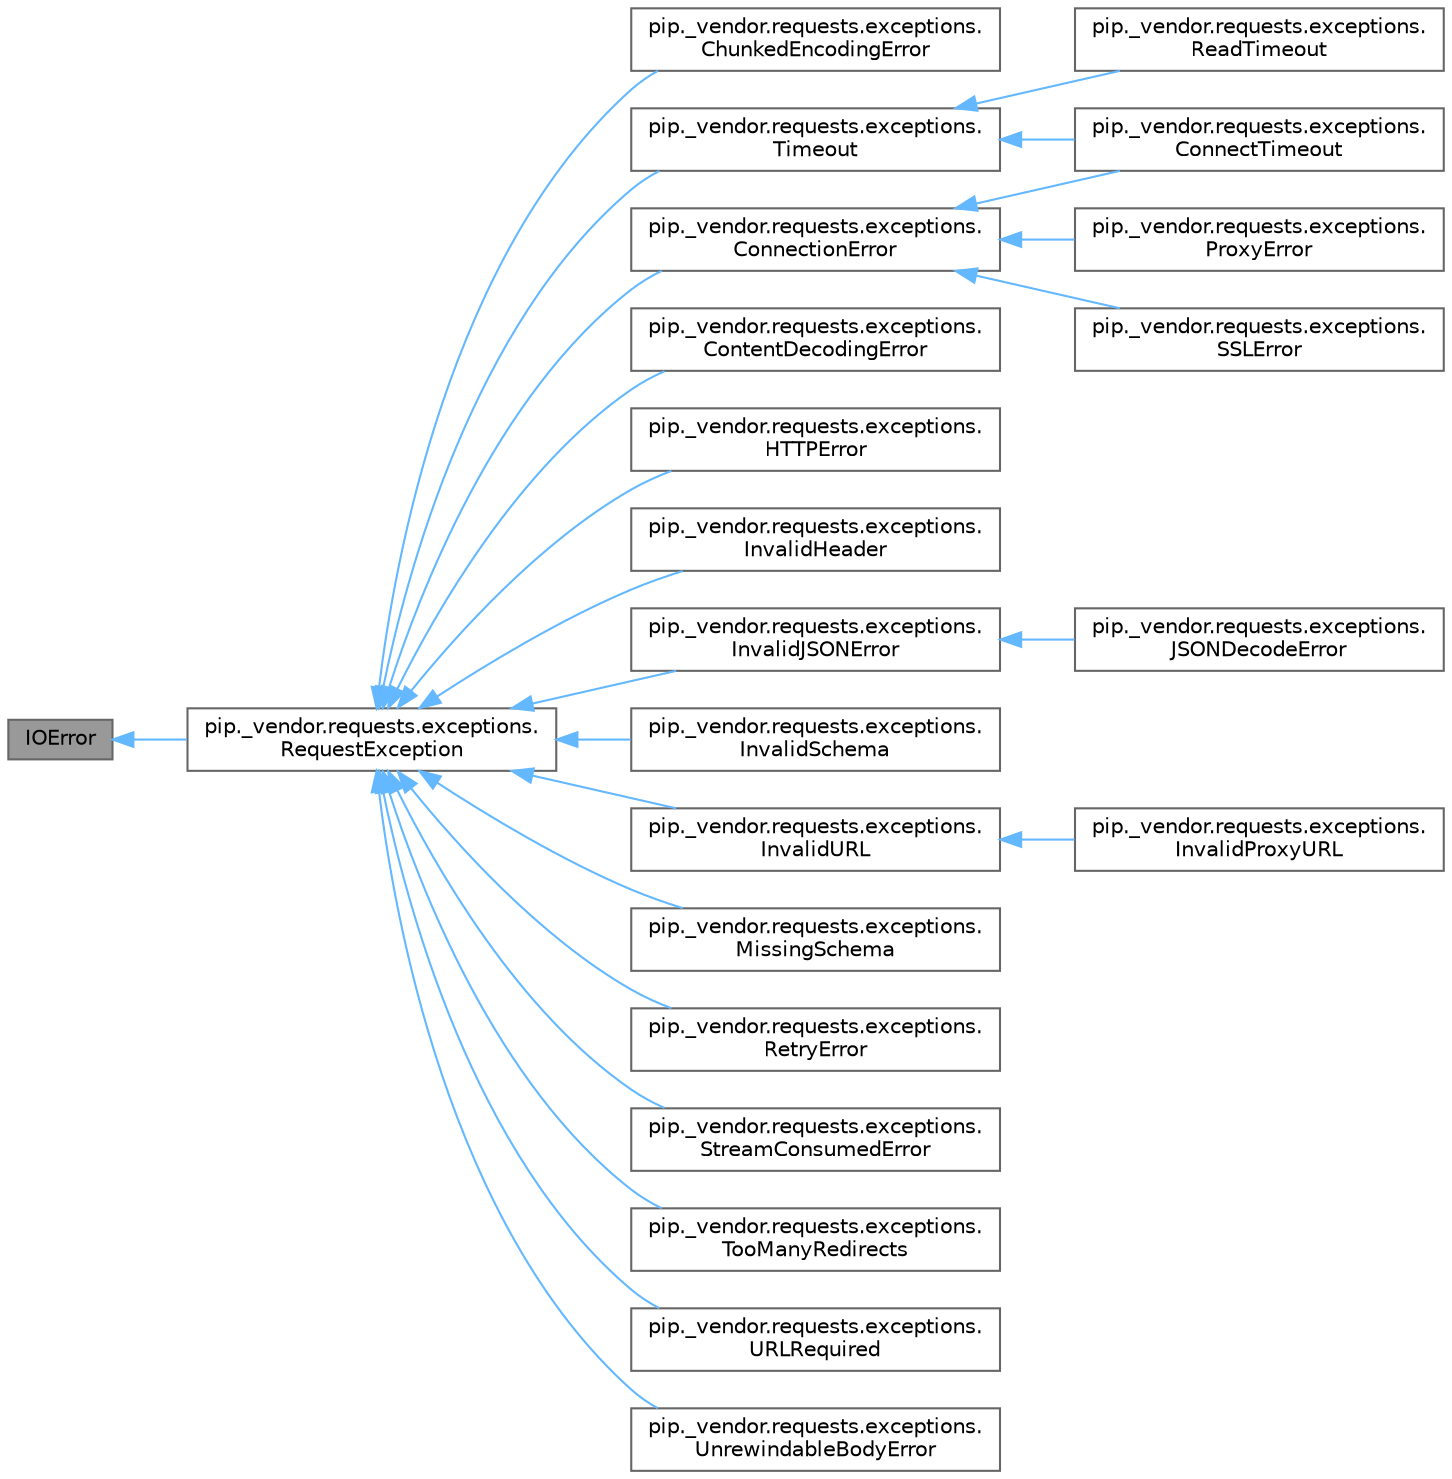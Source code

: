 digraph "IOError"
{
 // LATEX_PDF_SIZE
  bgcolor="transparent";
  edge [fontname=Helvetica,fontsize=10,labelfontname=Helvetica,labelfontsize=10];
  node [fontname=Helvetica,fontsize=10,shape=box,height=0.2,width=0.4];
  rankdir="LR";
  Node1 [id="Node000001",label="IOError",height=0.2,width=0.4,color="gray40", fillcolor="grey60", style="filled", fontcolor="black",tooltip=" "];
  Node1 -> Node2 [id="edge24_Node000001_Node000002",dir="back",color="steelblue1",style="solid",tooltip=" "];
  Node2 [id="Node000002",label="pip._vendor.requests.exceptions.\lRequestException",height=0.2,width=0.4,color="gray40", fillcolor="white", style="filled",URL="$d5/d87/classpip_1_1__vendor_1_1requests_1_1exceptions_1_1RequestException.html",tooltip=" "];
  Node2 -> Node3 [id="edge25_Node000002_Node000003",dir="back",color="steelblue1",style="solid",tooltip=" "];
  Node3 [id="Node000003",label="pip._vendor.requests.exceptions.\lChunkedEncodingError",height=0.2,width=0.4,color="gray40", fillcolor="white", style="filled",URL="$d9/d5f/classpip_1_1__vendor_1_1requests_1_1exceptions_1_1ChunkedEncodingError.html",tooltip=" "];
  Node2 -> Node4 [id="edge26_Node000002_Node000004",dir="back",color="steelblue1",style="solid",tooltip=" "];
  Node4 [id="Node000004",label="pip._vendor.requests.exceptions.\lConnectionError",height=0.2,width=0.4,color="gray40", fillcolor="white", style="filled",URL="$d3/d67/classpip_1_1__vendor_1_1requests_1_1exceptions_1_1ConnectionError.html",tooltip=" "];
  Node4 -> Node5 [id="edge27_Node000004_Node000005",dir="back",color="steelblue1",style="solid",tooltip=" "];
  Node5 [id="Node000005",label="pip._vendor.requests.exceptions.\lConnectTimeout",height=0.2,width=0.4,color="gray40", fillcolor="white", style="filled",URL="$db/dcb/classpip_1_1__vendor_1_1requests_1_1exceptions_1_1ConnectTimeout.html",tooltip=" "];
  Node4 -> Node6 [id="edge28_Node000004_Node000006",dir="back",color="steelblue1",style="solid",tooltip=" "];
  Node6 [id="Node000006",label="pip._vendor.requests.exceptions.\lProxyError",height=0.2,width=0.4,color="gray40", fillcolor="white", style="filled",URL="$d9/d06/classpip_1_1__vendor_1_1requests_1_1exceptions_1_1ProxyError.html",tooltip=" "];
  Node4 -> Node7 [id="edge29_Node000004_Node000007",dir="back",color="steelblue1",style="solid",tooltip=" "];
  Node7 [id="Node000007",label="pip._vendor.requests.exceptions.\lSSLError",height=0.2,width=0.4,color="gray40", fillcolor="white", style="filled",URL="$d6/df2/classpip_1_1__vendor_1_1requests_1_1exceptions_1_1SSLError.html",tooltip=" "];
  Node2 -> Node8 [id="edge30_Node000002_Node000008",dir="back",color="steelblue1",style="solid",tooltip=" "];
  Node8 [id="Node000008",label="pip._vendor.requests.exceptions.\lContentDecodingError",height=0.2,width=0.4,color="gray40", fillcolor="white", style="filled",URL="$d3/d9f/classpip_1_1__vendor_1_1requests_1_1exceptions_1_1ContentDecodingError.html",tooltip=" "];
  Node2 -> Node9 [id="edge31_Node000002_Node000009",dir="back",color="steelblue1",style="solid",tooltip=" "];
  Node9 [id="Node000009",label="pip._vendor.requests.exceptions.\lHTTPError",height=0.2,width=0.4,color="gray40", fillcolor="white", style="filled",URL="$d7/d43/classpip_1_1__vendor_1_1requests_1_1exceptions_1_1HTTPError.html",tooltip=" "];
  Node2 -> Node10 [id="edge32_Node000002_Node000010",dir="back",color="steelblue1",style="solid",tooltip=" "];
  Node10 [id="Node000010",label="pip._vendor.requests.exceptions.\lInvalidHeader",height=0.2,width=0.4,color="gray40", fillcolor="white", style="filled",URL="$d8/deb/classpip_1_1__vendor_1_1requests_1_1exceptions_1_1InvalidHeader.html",tooltip=" "];
  Node2 -> Node11 [id="edge33_Node000002_Node000011",dir="back",color="steelblue1",style="solid",tooltip=" "];
  Node11 [id="Node000011",label="pip._vendor.requests.exceptions.\lInvalidJSONError",height=0.2,width=0.4,color="gray40", fillcolor="white", style="filled",URL="$d9/d66/classpip_1_1__vendor_1_1requests_1_1exceptions_1_1InvalidJSONError.html",tooltip=" "];
  Node11 -> Node12 [id="edge34_Node000011_Node000012",dir="back",color="steelblue1",style="solid",tooltip=" "];
  Node12 [id="Node000012",label="pip._vendor.requests.exceptions.\lJSONDecodeError",height=0.2,width=0.4,color="gray40", fillcolor="white", style="filled",URL="$d8/d03/classpip_1_1__vendor_1_1requests_1_1exceptions_1_1JSONDecodeError.html",tooltip=" "];
  Node2 -> Node13 [id="edge35_Node000002_Node000013",dir="back",color="steelblue1",style="solid",tooltip=" "];
  Node13 [id="Node000013",label="pip._vendor.requests.exceptions.\lInvalidSchema",height=0.2,width=0.4,color="gray40", fillcolor="white", style="filled",URL="$d7/da2/classpip_1_1__vendor_1_1requests_1_1exceptions_1_1InvalidSchema.html",tooltip=" "];
  Node2 -> Node14 [id="edge36_Node000002_Node000014",dir="back",color="steelblue1",style="solid",tooltip=" "];
  Node14 [id="Node000014",label="pip._vendor.requests.exceptions.\lInvalidURL",height=0.2,width=0.4,color="gray40", fillcolor="white", style="filled",URL="$d5/dd4/classpip_1_1__vendor_1_1requests_1_1exceptions_1_1InvalidURL.html",tooltip=" "];
  Node14 -> Node15 [id="edge37_Node000014_Node000015",dir="back",color="steelblue1",style="solid",tooltip=" "];
  Node15 [id="Node000015",label="pip._vendor.requests.exceptions.\lInvalidProxyURL",height=0.2,width=0.4,color="gray40", fillcolor="white", style="filled",URL="$d1/d2d/classpip_1_1__vendor_1_1requests_1_1exceptions_1_1InvalidProxyURL.html",tooltip=" "];
  Node2 -> Node16 [id="edge38_Node000002_Node000016",dir="back",color="steelblue1",style="solid",tooltip=" "];
  Node16 [id="Node000016",label="pip._vendor.requests.exceptions.\lMissingSchema",height=0.2,width=0.4,color="gray40", fillcolor="white", style="filled",URL="$da/da0/classpip_1_1__vendor_1_1requests_1_1exceptions_1_1MissingSchema.html",tooltip=" "];
  Node2 -> Node17 [id="edge39_Node000002_Node000017",dir="back",color="steelblue1",style="solid",tooltip=" "];
  Node17 [id="Node000017",label="pip._vendor.requests.exceptions.\lRetryError",height=0.2,width=0.4,color="gray40", fillcolor="white", style="filled",URL="$d4/da4/classpip_1_1__vendor_1_1requests_1_1exceptions_1_1RetryError.html",tooltip=" "];
  Node2 -> Node18 [id="edge40_Node000002_Node000018",dir="back",color="steelblue1",style="solid",tooltip=" "];
  Node18 [id="Node000018",label="pip._vendor.requests.exceptions.\lStreamConsumedError",height=0.2,width=0.4,color="gray40", fillcolor="white", style="filled",URL="$d9/df9/classpip_1_1__vendor_1_1requests_1_1exceptions_1_1StreamConsumedError.html",tooltip=" "];
  Node2 -> Node19 [id="edge41_Node000002_Node000019",dir="back",color="steelblue1",style="solid",tooltip=" "];
  Node19 [id="Node000019",label="pip._vendor.requests.exceptions.\lTimeout",height=0.2,width=0.4,color="gray40", fillcolor="white", style="filled",URL="$d5/d8a/classpip_1_1__vendor_1_1requests_1_1exceptions_1_1Timeout.html",tooltip=" "];
  Node19 -> Node5 [id="edge42_Node000019_Node000005",dir="back",color="steelblue1",style="solid",tooltip=" "];
  Node19 -> Node20 [id="edge43_Node000019_Node000020",dir="back",color="steelblue1",style="solid",tooltip=" "];
  Node20 [id="Node000020",label="pip._vendor.requests.exceptions.\lReadTimeout",height=0.2,width=0.4,color="gray40", fillcolor="white", style="filled",URL="$da/d20/classpip_1_1__vendor_1_1requests_1_1exceptions_1_1ReadTimeout.html",tooltip=" "];
  Node2 -> Node21 [id="edge44_Node000002_Node000021",dir="back",color="steelblue1",style="solid",tooltip=" "];
  Node21 [id="Node000021",label="pip._vendor.requests.exceptions.\lTooManyRedirects",height=0.2,width=0.4,color="gray40", fillcolor="white", style="filled",URL="$da/dee/classpip_1_1__vendor_1_1requests_1_1exceptions_1_1TooManyRedirects.html",tooltip=" "];
  Node2 -> Node22 [id="edge45_Node000002_Node000022",dir="back",color="steelblue1",style="solid",tooltip=" "];
  Node22 [id="Node000022",label="pip._vendor.requests.exceptions.\lURLRequired",height=0.2,width=0.4,color="gray40", fillcolor="white", style="filled",URL="$d5/d49/classpip_1_1__vendor_1_1requests_1_1exceptions_1_1URLRequired.html",tooltip=" "];
  Node2 -> Node23 [id="edge46_Node000002_Node000023",dir="back",color="steelblue1",style="solid",tooltip=" "];
  Node23 [id="Node000023",label="pip._vendor.requests.exceptions.\lUnrewindableBodyError",height=0.2,width=0.4,color="gray40", fillcolor="white", style="filled",URL="$dd/da4/classpip_1_1__vendor_1_1requests_1_1exceptions_1_1UnrewindableBodyError.html",tooltip=" "];
}
